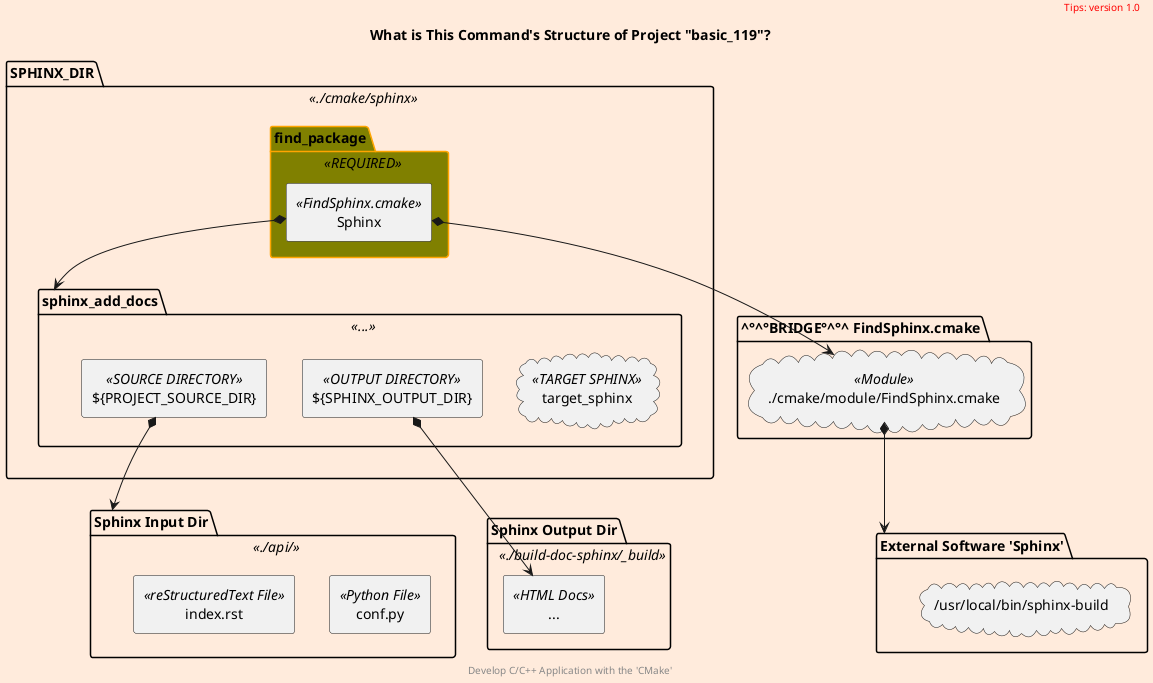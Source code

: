 @startuml
scale 800 width
skinparam backgroundColor #FFEBDC
scale 1

skinparam Folder {
  backgroundColor Olive
  borderColor orange
}

'left to right direction
package SPHINX_DIR <<./cmake/sphinx>> as sphinx_dir {
    package sphinx_add_docs <<...>> {
        cloud target_sphinx <<TARGET SPHINX>> as target_sphinx
        rectangle "${PROJECT_SOURCE_DIR}" <<SOURCE DIRECTORY>> as source_directory
        rectangle "${SPHINX_OUTPUT_DIR}" <<OUTPUT DIRECTORY>> as output_directory
    }

    Folder find_package <<REQUIRED>> as find_package {
        rectangle Sphinx <<FindSphinx.cmake>> as Sphinx
    }

    Sphinx *--> sphinx_add_docs
}

package "Sphinx Input Dir" <<./api/>> as sphinx_input_dir {
    rectangle conf.py <<Python File>> as conf_py
    rectangle index.rst <<reStructuredText File>> as index_rst
}

package "Sphinx Output Dir" <<./build-doc-sphinx/_build>> {
    rectangle "..." <<HTML Docs>> as sphinx_output_dir
}


package "^°^°BRIDGE°^°^ FindSphinx.cmake" as FindSphinx {
    cloud "./cmake/module/FindSphinx.cmake" <<Module>> as find_sphinx
}

package "External Software 'Sphinx'" as sphinx_build {
    cloud "/usr/local/bin/sphinx-build"
}


Sphinx *--> find_sphinx
find_sphinx *--> sphinx_build
source_directory *--> sphinx_input_dir
output_directory *--> sphinx_output_dir


title
    What is This Command's Structure of Project "basic_119"?
end title

header
<font color=red>Tips: version 1.0</font>
endheader

center footer Develop C/C++ Application with the 'CMake'

@enduml